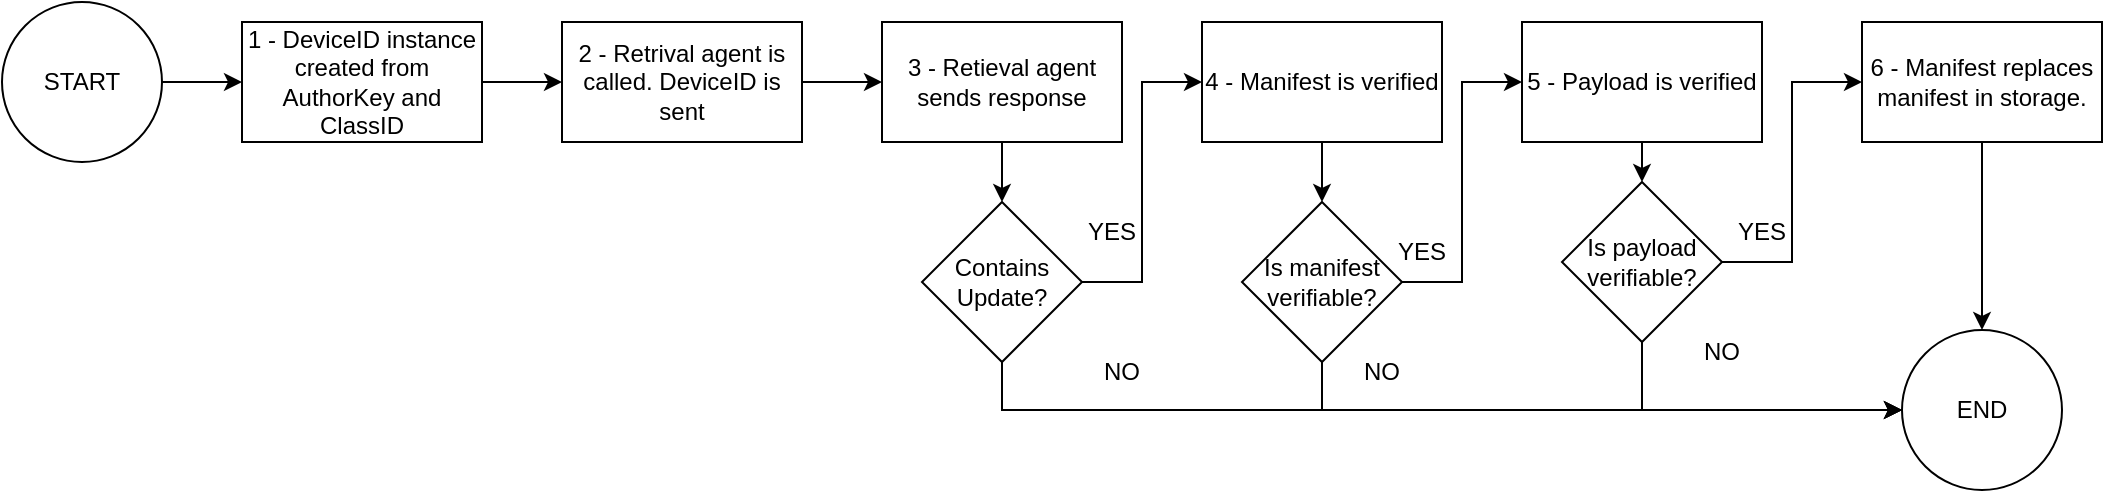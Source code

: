 <mxfile version="20.8.5" type="device"><diagram id="pGujmn9ec3iGMzfLmHge" name="Página-1"><mxGraphModel dx="794" dy="726" grid="1" gridSize="10" guides="1" tooltips="1" connect="1" arrows="1" fold="1" page="1" pageScale="1" pageWidth="1169" pageHeight="827" math="0" shadow="0"><root><mxCell id="0"/><mxCell id="1" parent="0"/><mxCell id="Hd54bRiqAJjwQ4E-DmMi-20" style="edgeStyle=orthogonalEdgeStyle;rounded=0;orthogonalLoop=1;jettySize=auto;html=1;exitX=1;exitY=0.5;exitDx=0;exitDy=0;entryX=0;entryY=0.5;entryDx=0;entryDy=0;" edge="1" parent="1" source="Hd54bRiqAJjwQ4E-DmMi-1" target="Hd54bRiqAJjwQ4E-DmMi-2"><mxGeometry relative="1" as="geometry"/></mxCell><mxCell id="Hd54bRiqAJjwQ4E-DmMi-1" value="START" style="ellipse;whiteSpace=wrap;html=1;aspect=fixed;" vertex="1" parent="1"><mxGeometry x="200" y="170" width="80" height="80" as="geometry"/></mxCell><mxCell id="Hd54bRiqAJjwQ4E-DmMi-21" style="edgeStyle=orthogonalEdgeStyle;rounded=0;orthogonalLoop=1;jettySize=auto;html=1;exitX=1;exitY=0.5;exitDx=0;exitDy=0;entryX=0;entryY=0.5;entryDx=0;entryDy=0;" edge="1" parent="1" source="Hd54bRiqAJjwQ4E-DmMi-2" target="Hd54bRiqAJjwQ4E-DmMi-3"><mxGeometry relative="1" as="geometry"/></mxCell><mxCell id="Hd54bRiqAJjwQ4E-DmMi-2" value="1 - DeviceID instance created from AuthorKey and ClassID" style="rounded=0;whiteSpace=wrap;html=1;" vertex="1" parent="1"><mxGeometry x="320" y="180" width="120" height="60" as="geometry"/></mxCell><mxCell id="Hd54bRiqAJjwQ4E-DmMi-22" style="edgeStyle=orthogonalEdgeStyle;rounded=0;orthogonalLoop=1;jettySize=auto;html=1;exitX=1;exitY=0.5;exitDx=0;exitDy=0;entryX=0;entryY=0.5;entryDx=0;entryDy=0;" edge="1" parent="1" source="Hd54bRiqAJjwQ4E-DmMi-3" target="Hd54bRiqAJjwQ4E-DmMi-4"><mxGeometry relative="1" as="geometry"/></mxCell><mxCell id="Hd54bRiqAJjwQ4E-DmMi-3" value="2 - Retrival agent is called. DeviceID is sent" style="rounded=0;whiteSpace=wrap;html=1;" vertex="1" parent="1"><mxGeometry x="480" y="180" width="120" height="60" as="geometry"/></mxCell><mxCell id="Hd54bRiqAJjwQ4E-DmMi-6" style="edgeStyle=orthogonalEdgeStyle;rounded=0;orthogonalLoop=1;jettySize=auto;html=1;exitX=0.5;exitY=1;exitDx=0;exitDy=0;entryX=0.5;entryY=0;entryDx=0;entryDy=0;" edge="1" parent="1" source="Hd54bRiqAJjwQ4E-DmMi-4" target="Hd54bRiqAJjwQ4E-DmMi-5"><mxGeometry relative="1" as="geometry"/></mxCell><mxCell id="Hd54bRiqAJjwQ4E-DmMi-4" value="3 - Retieval agent sends response" style="rounded=0;whiteSpace=wrap;html=1;" vertex="1" parent="1"><mxGeometry x="640" y="180" width="120" height="60" as="geometry"/></mxCell><mxCell id="Hd54bRiqAJjwQ4E-DmMi-8" style="edgeStyle=orthogonalEdgeStyle;rounded=0;orthogonalLoop=1;jettySize=auto;html=1;exitX=1;exitY=0.5;exitDx=0;exitDy=0;entryX=0;entryY=0.5;entryDx=0;entryDy=0;" edge="1" parent="1" source="Hd54bRiqAJjwQ4E-DmMi-5" target="Hd54bRiqAJjwQ4E-DmMi-7"><mxGeometry relative="1" as="geometry"/></mxCell><mxCell id="Hd54bRiqAJjwQ4E-DmMi-15" style="edgeStyle=orthogonalEdgeStyle;rounded=0;orthogonalLoop=1;jettySize=auto;html=1;exitX=0.5;exitY=1;exitDx=0;exitDy=0;entryX=0;entryY=0.5;entryDx=0;entryDy=0;" edge="1" parent="1" source="Hd54bRiqAJjwQ4E-DmMi-5" target="Hd54bRiqAJjwQ4E-DmMi-13"><mxGeometry relative="1" as="geometry"/></mxCell><mxCell id="Hd54bRiqAJjwQ4E-DmMi-5" value="Contains Update?" style="rhombus;whiteSpace=wrap;html=1;" vertex="1" parent="1"><mxGeometry x="660" y="270" width="80" height="80" as="geometry"/></mxCell><mxCell id="Hd54bRiqAJjwQ4E-DmMi-10" style="edgeStyle=orthogonalEdgeStyle;rounded=0;orthogonalLoop=1;jettySize=auto;html=1;exitX=0.5;exitY=1;exitDx=0;exitDy=0;entryX=0.5;entryY=0;entryDx=0;entryDy=0;" edge="1" parent="1" source="Hd54bRiqAJjwQ4E-DmMi-7" target="Hd54bRiqAJjwQ4E-DmMi-9"><mxGeometry relative="1" as="geometry"/></mxCell><mxCell id="Hd54bRiqAJjwQ4E-DmMi-7" value="4 - Manifest is verified" style="rounded=0;whiteSpace=wrap;html=1;" vertex="1" parent="1"><mxGeometry x="800" y="180" width="120" height="60" as="geometry"/></mxCell><mxCell id="Hd54bRiqAJjwQ4E-DmMi-12" style="edgeStyle=orthogonalEdgeStyle;rounded=0;orthogonalLoop=1;jettySize=auto;html=1;exitX=1;exitY=0.5;exitDx=0;exitDy=0;entryX=0;entryY=0.5;entryDx=0;entryDy=0;" edge="1" parent="1" source="Hd54bRiqAJjwQ4E-DmMi-9" target="Hd54bRiqAJjwQ4E-DmMi-11"><mxGeometry relative="1" as="geometry"/></mxCell><mxCell id="Hd54bRiqAJjwQ4E-DmMi-14" style="edgeStyle=orthogonalEdgeStyle;rounded=0;orthogonalLoop=1;jettySize=auto;html=1;exitX=0.5;exitY=1;exitDx=0;exitDy=0;entryX=0;entryY=0.5;entryDx=0;entryDy=0;" edge="1" parent="1" source="Hd54bRiqAJjwQ4E-DmMi-9" target="Hd54bRiqAJjwQ4E-DmMi-13"><mxGeometry relative="1" as="geometry"><Array as="points"><mxPoint x="860" y="374"/></Array></mxGeometry></mxCell><mxCell id="Hd54bRiqAJjwQ4E-DmMi-9" value="Is manifest verifiable?" style="rhombus;whiteSpace=wrap;html=1;" vertex="1" parent="1"><mxGeometry x="820" y="270" width="80" height="80" as="geometry"/></mxCell><mxCell id="Hd54bRiqAJjwQ4E-DmMi-26" style="edgeStyle=orthogonalEdgeStyle;rounded=0;orthogonalLoop=1;jettySize=auto;html=1;exitX=0.5;exitY=1;exitDx=0;exitDy=0;entryX=0.5;entryY=0;entryDx=0;entryDy=0;" edge="1" parent="1" source="Hd54bRiqAJjwQ4E-DmMi-11" target="Hd54bRiqAJjwQ4E-DmMi-23"><mxGeometry relative="1" as="geometry"/></mxCell><mxCell id="Hd54bRiqAJjwQ4E-DmMi-11" value="5 - Payload is verified" style="rounded=0;whiteSpace=wrap;html=1;" vertex="1" parent="1"><mxGeometry x="960" y="180" width="120" height="60" as="geometry"/></mxCell><mxCell id="Hd54bRiqAJjwQ4E-DmMi-13" value="END" style="ellipse;whiteSpace=wrap;html=1;aspect=fixed;" vertex="1" parent="1"><mxGeometry x="1150" y="334" width="80" height="80" as="geometry"/></mxCell><mxCell id="Hd54bRiqAJjwQ4E-DmMi-16" value="NO" style="text;html=1;strokeColor=none;fillColor=none;align=center;verticalAlign=middle;whiteSpace=wrap;rounded=0;" vertex="1" parent="1"><mxGeometry x="730" y="340" width="60" height="30" as="geometry"/></mxCell><mxCell id="Hd54bRiqAJjwQ4E-DmMi-17" value="YES" style="text;html=1;strokeColor=none;fillColor=none;align=center;verticalAlign=middle;whiteSpace=wrap;rounded=0;" vertex="1" parent="1"><mxGeometry x="730" y="270" width="50" height="30" as="geometry"/></mxCell><mxCell id="Hd54bRiqAJjwQ4E-DmMi-18" value="NO" style="text;html=1;strokeColor=none;fillColor=none;align=center;verticalAlign=middle;whiteSpace=wrap;rounded=0;" vertex="1" parent="1"><mxGeometry x="860" y="340" width="60" height="30" as="geometry"/></mxCell><mxCell id="Hd54bRiqAJjwQ4E-DmMi-19" value="YES" style="text;html=1;strokeColor=none;fillColor=none;align=center;verticalAlign=middle;whiteSpace=wrap;rounded=0;" vertex="1" parent="1"><mxGeometry x="880" y="280" width="60" height="30" as="geometry"/></mxCell><mxCell id="Hd54bRiqAJjwQ4E-DmMi-27" style="edgeStyle=orthogonalEdgeStyle;rounded=0;orthogonalLoop=1;jettySize=auto;html=1;exitX=0.5;exitY=1;exitDx=0;exitDy=0;entryX=0;entryY=0.5;entryDx=0;entryDy=0;" edge="1" parent="1" source="Hd54bRiqAJjwQ4E-DmMi-23" target="Hd54bRiqAJjwQ4E-DmMi-13"><mxGeometry relative="1" as="geometry"/></mxCell><mxCell id="Hd54bRiqAJjwQ4E-DmMi-29" style="edgeStyle=orthogonalEdgeStyle;rounded=0;orthogonalLoop=1;jettySize=auto;html=1;exitX=1;exitY=0.5;exitDx=0;exitDy=0;entryX=0;entryY=0.5;entryDx=0;entryDy=0;" edge="1" parent="1" source="Hd54bRiqAJjwQ4E-DmMi-23" target="Hd54bRiqAJjwQ4E-DmMi-28"><mxGeometry relative="1" as="geometry"/></mxCell><mxCell id="Hd54bRiqAJjwQ4E-DmMi-23" value="Is payload verifiable?" style="rhombus;whiteSpace=wrap;html=1;" vertex="1" parent="1"><mxGeometry x="980" y="260" width="80" height="80" as="geometry"/></mxCell><mxCell id="Hd54bRiqAJjwQ4E-DmMi-24" value="NO" style="text;html=1;strokeColor=none;fillColor=none;align=center;verticalAlign=middle;whiteSpace=wrap;rounded=0;" vertex="1" parent="1"><mxGeometry x="1030" y="330" width="60" height="30" as="geometry"/></mxCell><mxCell id="Hd54bRiqAJjwQ4E-DmMi-25" value="YES" style="text;html=1;strokeColor=none;fillColor=none;align=center;verticalAlign=middle;whiteSpace=wrap;rounded=0;" vertex="1" parent="1"><mxGeometry x="1050" y="270" width="60" height="30" as="geometry"/></mxCell><mxCell id="Hd54bRiqAJjwQ4E-DmMi-30" style="edgeStyle=orthogonalEdgeStyle;rounded=0;orthogonalLoop=1;jettySize=auto;html=1;exitX=0.5;exitY=1;exitDx=0;exitDy=0;entryX=0.5;entryY=0;entryDx=0;entryDy=0;" edge="1" parent="1" source="Hd54bRiqAJjwQ4E-DmMi-28" target="Hd54bRiqAJjwQ4E-DmMi-13"><mxGeometry relative="1" as="geometry"/></mxCell><mxCell id="Hd54bRiqAJjwQ4E-DmMi-28" value="6 - Manifest replaces manifest in storage." style="rounded=0;whiteSpace=wrap;html=1;" vertex="1" parent="1"><mxGeometry x="1130" y="180" width="120" height="60" as="geometry"/></mxCell></root></mxGraphModel></diagram></mxfile>